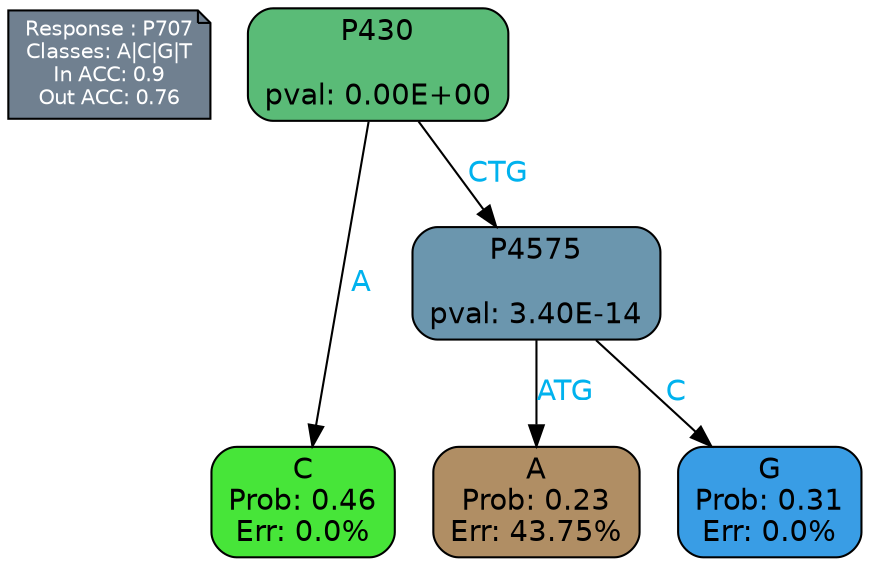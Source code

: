 digraph Tree {
node [shape=box, style="filled, rounded", color="black", fontname=helvetica] ;
graph [ranksep=equally, splines=polylines, bgcolor=transparent, dpi=600] ;
edge [fontname=helvetica] ;
LEGEND [label="Response : P707
Classes: A|C|G|T
In ACC: 0.9
Out ACC: 0.76
",shape=note,align=left,style=filled,fillcolor="slategray",fontcolor="white",fontsize=10];1 [label="P430

pval: 0.00E+00", fillcolor="#5abb77"] ;
2 [label="C
Prob: 0.46
Err: 0.0%", fillcolor="#47e539"] ;
3 [label="P4575

pval: 3.40E-14", fillcolor="#6b96ae"] ;
4 [label="A
Prob: 0.23
Err: 43.75%", fillcolor="#b08e64"] ;
5 [label="G
Prob: 0.31
Err: 0.0%", fillcolor="#399de5"] ;
1 -> 2 [label="A",fontcolor=deepskyblue2] ;
1 -> 3 [label="CTG",fontcolor=deepskyblue2] ;
3 -> 4 [label="ATG",fontcolor=deepskyblue2] ;
3 -> 5 [label="C",fontcolor=deepskyblue2] ;
{rank = same; 2;4;5;}{rank = same; LEGEND;1;}}